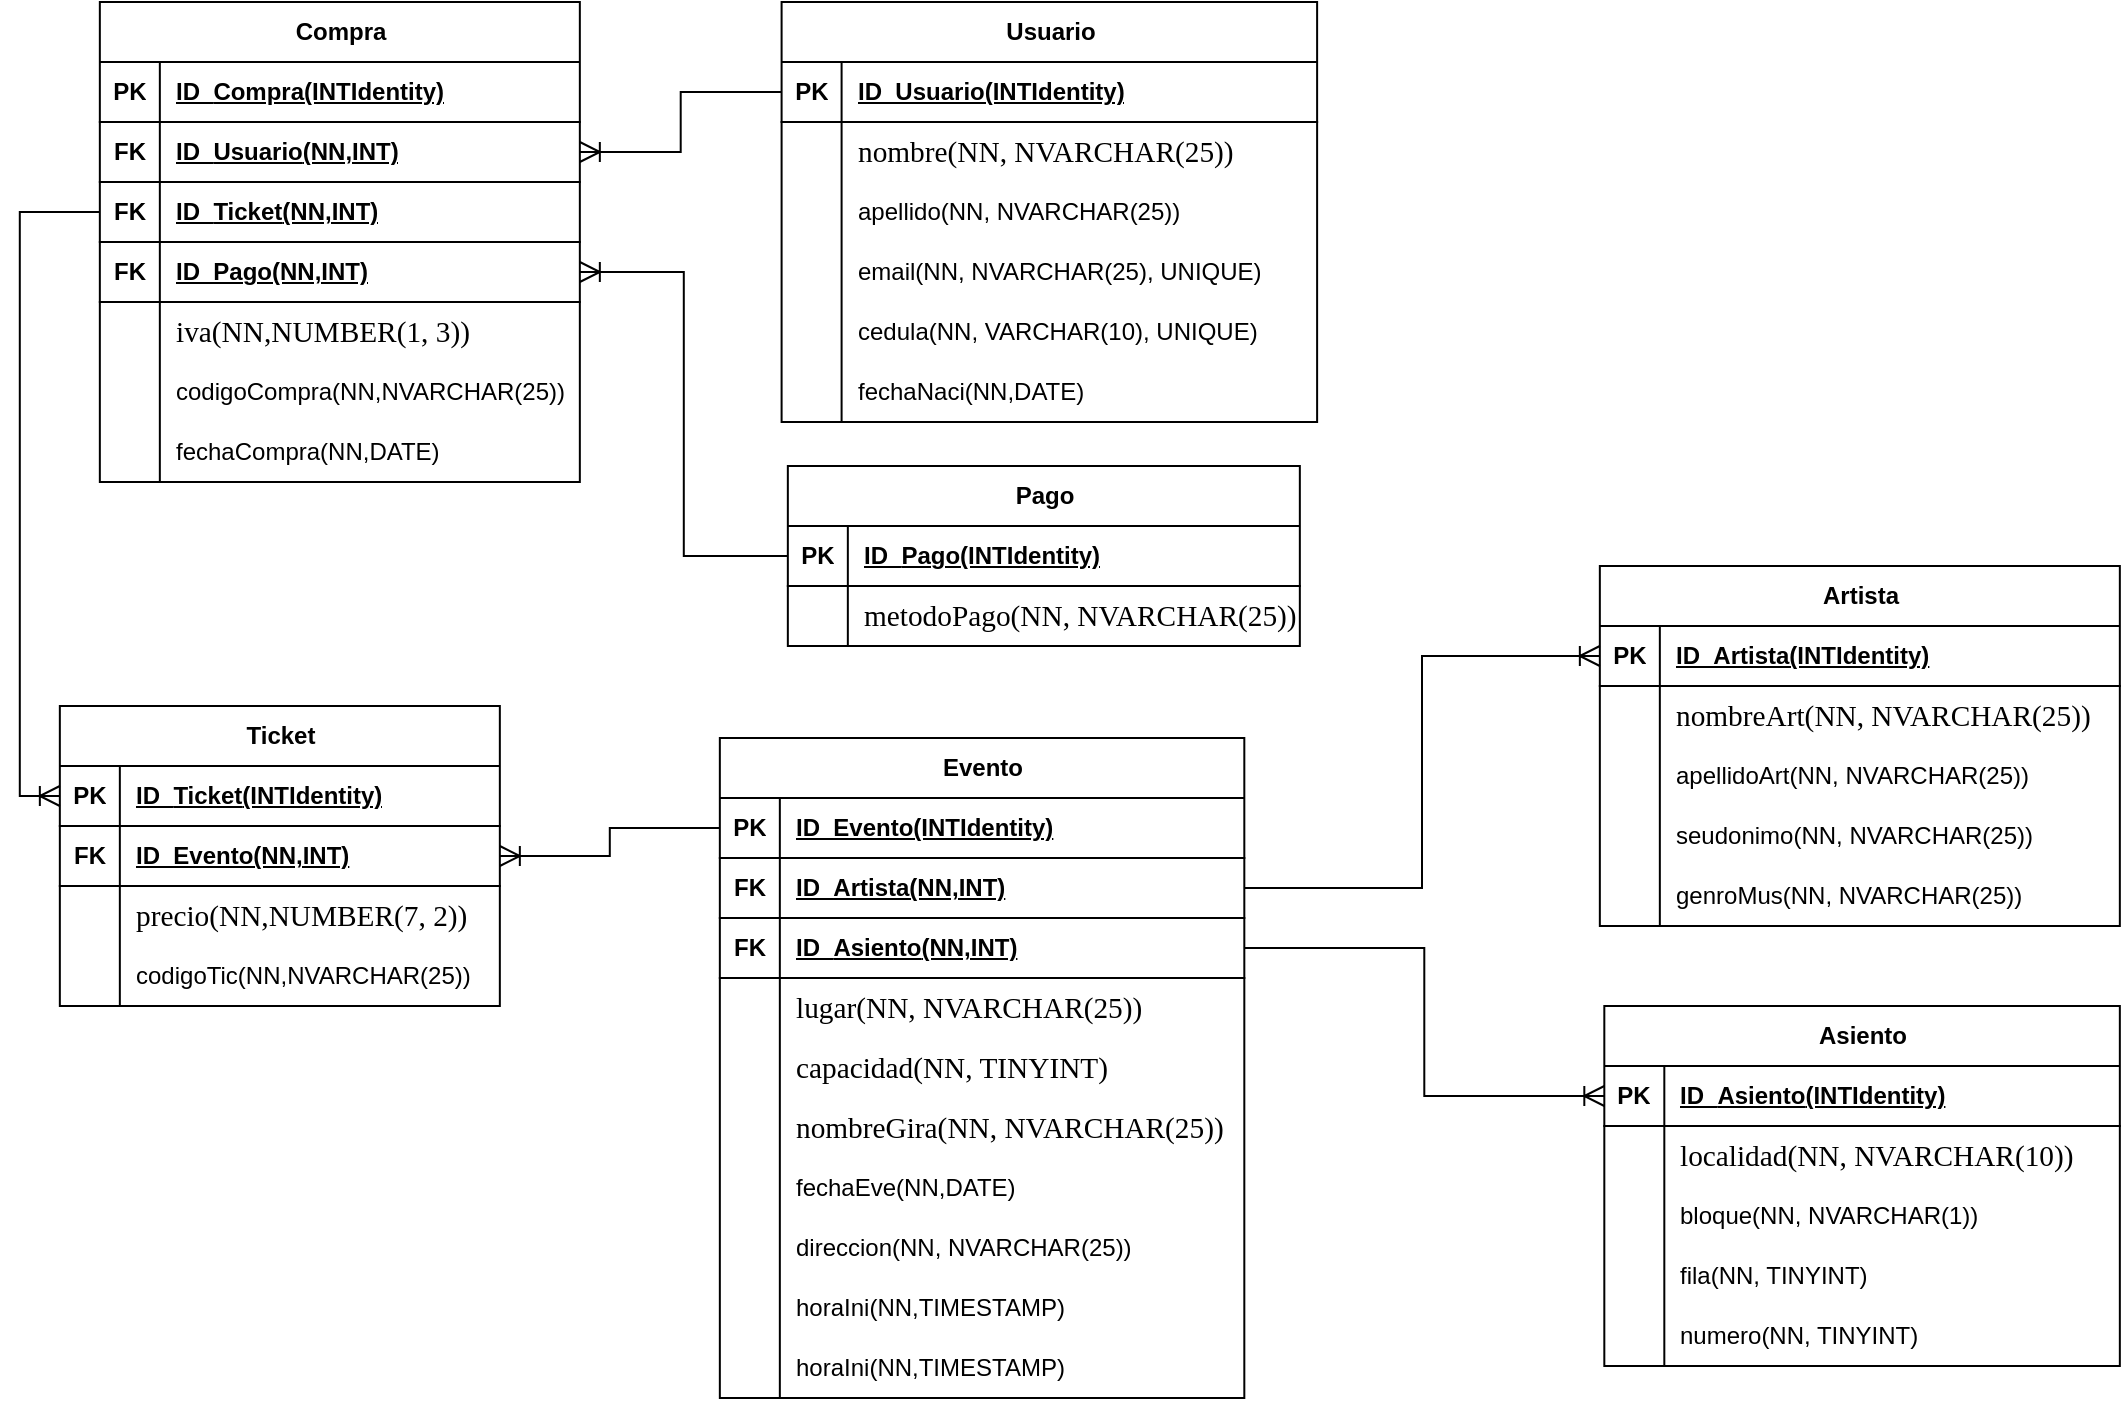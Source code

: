 <mxfile version="24.5.2" type="device">
  <diagram name="Page-1" id="-UskjO6ZrwKaNbNPAjtR">
    <mxGraphModel dx="3685" dy="-1397" grid="1" gridSize="10" guides="1" tooltips="1" connect="1" arrows="1" fold="1" page="1" pageScale="1" pageWidth="850" pageHeight="1100" math="0" shadow="0">
      <root>
        <mxCell id="0" />
        <mxCell id="1" parent="0" />
        <mxCell id="BuUG9W41u-PBjwoir0zU-2" value="Usuario" style="shape=table;startSize=30;container=1;collapsible=1;childLayout=tableLayout;fixedRows=1;rowLines=0;fontStyle=1;align=center;resizeLast=1;html=1;" vertex="1" parent="1">
          <mxGeometry x="-1299.2" y="2240" width="267.76" height="210" as="geometry" />
        </mxCell>
        <mxCell id="BuUG9W41u-PBjwoir0zU-3" value="" style="shape=tableRow;horizontal=0;startSize=0;swimlaneHead=0;swimlaneBody=0;fillColor=none;collapsible=0;dropTarget=0;points=[[0,0.5],[1,0.5]];portConstraint=eastwest;top=0;left=0;right=0;bottom=1;" vertex="1" parent="BuUG9W41u-PBjwoir0zU-2">
          <mxGeometry y="30" width="267.76" height="30" as="geometry" />
        </mxCell>
        <mxCell id="BuUG9W41u-PBjwoir0zU-4" value="PK" style="shape=partialRectangle;connectable=0;fillColor=none;top=0;left=0;bottom=0;right=0;fontStyle=1;overflow=hidden;whiteSpace=wrap;html=1;" vertex="1" parent="BuUG9W41u-PBjwoir0zU-3">
          <mxGeometry width="30" height="30" as="geometry">
            <mxRectangle width="30" height="30" as="alternateBounds" />
          </mxGeometry>
        </mxCell>
        <mxCell id="BuUG9W41u-PBjwoir0zU-5" value="ID_Usuario(INTIdentity)" style="shape=partialRectangle;connectable=0;fillColor=none;top=0;left=0;bottom=0;right=0;align=left;spacingLeft=6;fontStyle=5;overflow=hidden;whiteSpace=wrap;html=1;" vertex="1" parent="BuUG9W41u-PBjwoir0zU-3">
          <mxGeometry x="30" width="237.76" height="30" as="geometry">
            <mxRectangle width="237.76" height="30" as="alternateBounds" />
          </mxGeometry>
        </mxCell>
        <mxCell id="BuUG9W41u-PBjwoir0zU-6" value="" style="shape=tableRow;horizontal=0;startSize=0;swimlaneHead=0;swimlaneBody=0;fillColor=none;collapsible=0;dropTarget=0;points=[[0,0.5],[1,0.5]];portConstraint=eastwest;top=0;left=0;right=0;bottom=0;" vertex="1" parent="BuUG9W41u-PBjwoir0zU-2">
          <mxGeometry y="60" width="267.76" height="30" as="geometry" />
        </mxCell>
        <mxCell id="BuUG9W41u-PBjwoir0zU-7" value="" style="shape=partialRectangle;connectable=0;fillColor=none;top=0;left=0;bottom=0;right=0;editable=1;overflow=hidden;whiteSpace=wrap;html=1;" vertex="1" parent="BuUG9W41u-PBjwoir0zU-6">
          <mxGeometry width="30" height="30" as="geometry">
            <mxRectangle width="30" height="30" as="alternateBounds" />
          </mxGeometry>
        </mxCell>
        <mxCell id="BuUG9W41u-PBjwoir0zU-8" value="&lt;span style=&quot;font-size:11.0pt;line-height:&lt;br/&gt;115%;font-family:&amp;quot;Cambria&amp;quot;,serif;mso-ascii-theme-font:minor-latin;mso-fareast-font-family:&lt;br/&gt;&amp;quot;MS Mincho&amp;quot;;mso-fareast-theme-font:minor-fareast;mso-hansi-theme-font:minor-latin;&lt;br/&gt;mso-bidi-font-family:&amp;quot;Times New Roman&amp;quot;;mso-bidi-theme-font:minor-bidi;&lt;br/&gt;mso-ansi-language:EN-US;mso-fareast-language:EN-US;mso-bidi-language:AR-SA&quot; lang=&quot;EN-US&quot;&gt;nombre(NN, NVARCHAR(25))&lt;/span&gt;" style="shape=partialRectangle;connectable=0;fillColor=none;top=0;left=0;bottom=0;right=0;align=left;spacingLeft=6;overflow=hidden;whiteSpace=wrap;html=1;" vertex="1" parent="BuUG9W41u-PBjwoir0zU-6">
          <mxGeometry x="30" width="237.76" height="30" as="geometry">
            <mxRectangle width="237.76" height="30" as="alternateBounds" />
          </mxGeometry>
        </mxCell>
        <mxCell id="BuUG9W41u-PBjwoir0zU-9" value="" style="shape=tableRow;horizontal=0;startSize=0;swimlaneHead=0;swimlaneBody=0;fillColor=none;collapsible=0;dropTarget=0;points=[[0,0.5],[1,0.5]];portConstraint=eastwest;top=0;left=0;right=0;bottom=0;" vertex="1" parent="BuUG9W41u-PBjwoir0zU-2">
          <mxGeometry y="90" width="267.76" height="30" as="geometry" />
        </mxCell>
        <mxCell id="BuUG9W41u-PBjwoir0zU-10" value="" style="shape=partialRectangle;connectable=0;fillColor=none;top=0;left=0;bottom=0;right=0;editable=1;overflow=hidden;whiteSpace=wrap;html=1;" vertex="1" parent="BuUG9W41u-PBjwoir0zU-9">
          <mxGeometry width="30" height="30" as="geometry">
            <mxRectangle width="30" height="30" as="alternateBounds" />
          </mxGeometry>
        </mxCell>
        <mxCell id="BuUG9W41u-PBjwoir0zU-11" value="apellido(NN, NVARCHAR(25))" style="shape=partialRectangle;connectable=0;fillColor=none;top=0;left=0;bottom=0;right=0;align=left;spacingLeft=6;overflow=hidden;whiteSpace=wrap;html=1;" vertex="1" parent="BuUG9W41u-PBjwoir0zU-9">
          <mxGeometry x="30" width="237.76" height="30" as="geometry">
            <mxRectangle width="237.76" height="30" as="alternateBounds" />
          </mxGeometry>
        </mxCell>
        <mxCell id="BuUG9W41u-PBjwoir0zU-12" value="" style="shape=tableRow;horizontal=0;startSize=0;swimlaneHead=0;swimlaneBody=0;fillColor=none;collapsible=0;dropTarget=0;points=[[0,0.5],[1,0.5]];portConstraint=eastwest;top=0;left=0;right=0;bottom=0;" vertex="1" parent="BuUG9W41u-PBjwoir0zU-2">
          <mxGeometry y="120" width="267.76" height="30" as="geometry" />
        </mxCell>
        <mxCell id="BuUG9W41u-PBjwoir0zU-13" value="" style="shape=partialRectangle;connectable=0;fillColor=none;top=0;left=0;bottom=0;right=0;editable=1;overflow=hidden;whiteSpace=wrap;html=1;" vertex="1" parent="BuUG9W41u-PBjwoir0zU-12">
          <mxGeometry width="30" height="30" as="geometry">
            <mxRectangle width="30" height="30" as="alternateBounds" />
          </mxGeometry>
        </mxCell>
        <mxCell id="BuUG9W41u-PBjwoir0zU-14" value="email(NN, NVARCHAR(25), UNIQUE)" style="shape=partialRectangle;connectable=0;fillColor=none;top=0;left=0;bottom=0;right=0;align=left;spacingLeft=6;overflow=hidden;whiteSpace=wrap;html=1;" vertex="1" parent="BuUG9W41u-PBjwoir0zU-12">
          <mxGeometry x="30" width="237.76" height="30" as="geometry">
            <mxRectangle width="237.76" height="30" as="alternateBounds" />
          </mxGeometry>
        </mxCell>
        <mxCell id="BuUG9W41u-PBjwoir0zU-15" value="" style="shape=tableRow;horizontal=0;startSize=0;swimlaneHead=0;swimlaneBody=0;fillColor=none;collapsible=0;dropTarget=0;points=[[0,0.5],[1,0.5]];portConstraint=eastwest;top=0;left=0;right=0;bottom=0;" vertex="1" parent="BuUG9W41u-PBjwoir0zU-2">
          <mxGeometry y="150" width="267.76" height="30" as="geometry" />
        </mxCell>
        <mxCell id="BuUG9W41u-PBjwoir0zU-16" value="" style="shape=partialRectangle;connectable=0;fillColor=none;top=0;left=0;bottom=0;right=0;editable=1;overflow=hidden;whiteSpace=wrap;html=1;" vertex="1" parent="BuUG9W41u-PBjwoir0zU-15">
          <mxGeometry width="30" height="30" as="geometry">
            <mxRectangle width="30" height="30" as="alternateBounds" />
          </mxGeometry>
        </mxCell>
        <mxCell id="BuUG9W41u-PBjwoir0zU-17" value="cedula(NN, VARCHAR(10), UNIQUE)" style="shape=partialRectangle;connectable=0;fillColor=none;top=0;left=0;bottom=0;right=0;align=left;spacingLeft=6;overflow=hidden;whiteSpace=wrap;html=1;" vertex="1" parent="BuUG9W41u-PBjwoir0zU-15">
          <mxGeometry x="30" width="237.76" height="30" as="geometry">
            <mxRectangle width="237.76" height="30" as="alternateBounds" />
          </mxGeometry>
        </mxCell>
        <mxCell id="BuUG9W41u-PBjwoir0zU-18" value="" style="shape=tableRow;horizontal=0;startSize=0;swimlaneHead=0;swimlaneBody=0;fillColor=none;collapsible=0;dropTarget=0;points=[[0,0.5],[1,0.5]];portConstraint=eastwest;top=0;left=0;right=0;bottom=0;" vertex="1" parent="BuUG9W41u-PBjwoir0zU-2">
          <mxGeometry y="180" width="267.76" height="30" as="geometry" />
        </mxCell>
        <mxCell id="BuUG9W41u-PBjwoir0zU-19" value="" style="shape=partialRectangle;connectable=0;fillColor=none;top=0;left=0;bottom=0;right=0;editable=1;overflow=hidden;whiteSpace=wrap;html=1;" vertex="1" parent="BuUG9W41u-PBjwoir0zU-18">
          <mxGeometry width="30" height="30" as="geometry">
            <mxRectangle width="30" height="30" as="alternateBounds" />
          </mxGeometry>
        </mxCell>
        <mxCell id="BuUG9W41u-PBjwoir0zU-20" value="fechaNaci(NN,DATE)" style="shape=partialRectangle;connectable=0;fillColor=none;top=0;left=0;bottom=0;right=0;align=left;spacingLeft=6;overflow=hidden;whiteSpace=wrap;html=1;" vertex="1" parent="BuUG9W41u-PBjwoir0zU-18">
          <mxGeometry x="30" width="237.76" height="30" as="geometry">
            <mxRectangle width="237.76" height="30" as="alternateBounds" />
          </mxGeometry>
        </mxCell>
        <mxCell id="BuUG9W41u-PBjwoir0zU-21" value="Evento" style="shape=table;startSize=30;container=1;collapsible=1;childLayout=tableLayout;fixedRows=1;rowLines=0;fontStyle=1;align=center;resizeLast=1;html=1;" vertex="1" parent="1">
          <mxGeometry x="-1330.08" y="2608" width="262.24" height="330" as="geometry" />
        </mxCell>
        <mxCell id="BuUG9W41u-PBjwoir0zU-22" value="" style="shape=tableRow;horizontal=0;startSize=0;swimlaneHead=0;swimlaneBody=0;fillColor=none;collapsible=0;dropTarget=0;points=[[0,0.5],[1,0.5]];portConstraint=eastwest;top=0;left=0;right=0;bottom=1;" vertex="1" parent="BuUG9W41u-PBjwoir0zU-21">
          <mxGeometry y="30" width="262.24" height="30" as="geometry" />
        </mxCell>
        <mxCell id="BuUG9W41u-PBjwoir0zU-23" value="PK" style="shape=partialRectangle;connectable=0;fillColor=none;top=0;left=0;bottom=0;right=0;fontStyle=1;overflow=hidden;whiteSpace=wrap;html=1;" vertex="1" parent="BuUG9W41u-PBjwoir0zU-22">
          <mxGeometry width="30" height="30" as="geometry">
            <mxRectangle width="30" height="30" as="alternateBounds" />
          </mxGeometry>
        </mxCell>
        <mxCell id="BuUG9W41u-PBjwoir0zU-24" value="ID_Evento(INTIdentity)" style="shape=partialRectangle;connectable=0;fillColor=none;top=0;left=0;bottom=0;right=0;align=left;spacingLeft=6;fontStyle=5;overflow=hidden;whiteSpace=wrap;html=1;" vertex="1" parent="BuUG9W41u-PBjwoir0zU-22">
          <mxGeometry x="30" width="232.24" height="30" as="geometry">
            <mxRectangle width="232.24" height="30" as="alternateBounds" />
          </mxGeometry>
        </mxCell>
        <mxCell id="BuUG9W41u-PBjwoir0zU-25" value="" style="shape=tableRow;horizontal=0;startSize=0;swimlaneHead=0;swimlaneBody=0;fillColor=none;collapsible=0;dropTarget=0;points=[[0,0.5],[1,0.5]];portConstraint=eastwest;top=0;left=0;right=0;bottom=1;" vertex="1" parent="BuUG9W41u-PBjwoir0zU-21">
          <mxGeometry y="60" width="262.24" height="30" as="geometry" />
        </mxCell>
        <mxCell id="BuUG9W41u-PBjwoir0zU-26" value="FK" style="shape=partialRectangle;connectable=0;fillColor=none;top=0;left=0;bottom=0;right=0;fontStyle=1;overflow=hidden;whiteSpace=wrap;html=1;" vertex="1" parent="BuUG9W41u-PBjwoir0zU-25">
          <mxGeometry width="30" height="30" as="geometry">
            <mxRectangle width="30" height="30" as="alternateBounds" />
          </mxGeometry>
        </mxCell>
        <mxCell id="BuUG9W41u-PBjwoir0zU-27" value="ID_Artista(NN,INT)" style="shape=partialRectangle;connectable=0;fillColor=none;top=0;left=0;bottom=0;right=0;align=left;spacingLeft=6;fontStyle=5;overflow=hidden;whiteSpace=wrap;html=1;" vertex="1" parent="BuUG9W41u-PBjwoir0zU-25">
          <mxGeometry x="30" width="232.24" height="30" as="geometry">
            <mxRectangle width="232.24" height="30" as="alternateBounds" />
          </mxGeometry>
        </mxCell>
        <mxCell id="BuUG9W41u-PBjwoir0zU-28" value="" style="shape=tableRow;horizontal=0;startSize=0;swimlaneHead=0;swimlaneBody=0;fillColor=none;collapsible=0;dropTarget=0;points=[[0,0.5],[1,0.5]];portConstraint=eastwest;top=0;left=0;right=0;bottom=1;" vertex="1" parent="BuUG9W41u-PBjwoir0zU-21">
          <mxGeometry y="90" width="262.24" height="30" as="geometry" />
        </mxCell>
        <mxCell id="BuUG9W41u-PBjwoir0zU-29" value="FK" style="shape=partialRectangle;connectable=0;fillColor=none;top=0;left=0;bottom=0;right=0;fontStyle=1;overflow=hidden;whiteSpace=wrap;html=1;" vertex="1" parent="BuUG9W41u-PBjwoir0zU-28">
          <mxGeometry width="30" height="30" as="geometry">
            <mxRectangle width="30" height="30" as="alternateBounds" />
          </mxGeometry>
        </mxCell>
        <mxCell id="BuUG9W41u-PBjwoir0zU-30" value="&lt;div style=&quot;text-align: center;&quot;&gt;&lt;span style=&quot;background-color: initial;&quot;&gt;ID_&lt;/span&gt;&lt;span style=&quot;background-color: initial; text-wrap: nowrap; text-align: center;&quot;&gt;Asiento&lt;/span&gt;&lt;span style=&quot;background-color: initial; text-wrap: nowrap;&quot;&gt;(NN,INT)&lt;/span&gt;&lt;/div&gt;" style="shape=partialRectangle;connectable=0;fillColor=none;top=0;left=0;bottom=0;right=0;align=left;spacingLeft=6;fontStyle=5;overflow=hidden;whiteSpace=wrap;html=1;" vertex="1" parent="BuUG9W41u-PBjwoir0zU-28">
          <mxGeometry x="30" width="232.24" height="30" as="geometry">
            <mxRectangle width="232.24" height="30" as="alternateBounds" />
          </mxGeometry>
        </mxCell>
        <mxCell id="BuUG9W41u-PBjwoir0zU-31" value="" style="shape=tableRow;horizontal=0;startSize=0;swimlaneHead=0;swimlaneBody=0;fillColor=none;collapsible=0;dropTarget=0;points=[[0,0.5],[1,0.5]];portConstraint=eastwest;top=0;left=0;right=0;bottom=0;" vertex="1" parent="BuUG9W41u-PBjwoir0zU-21">
          <mxGeometry y="120" width="262.24" height="30" as="geometry" />
        </mxCell>
        <mxCell id="BuUG9W41u-PBjwoir0zU-32" value="" style="shape=partialRectangle;connectable=0;fillColor=none;top=0;left=0;bottom=0;right=0;editable=1;overflow=hidden;whiteSpace=wrap;html=1;" vertex="1" parent="BuUG9W41u-PBjwoir0zU-31">
          <mxGeometry width="30" height="30" as="geometry">
            <mxRectangle width="30" height="30" as="alternateBounds" />
          </mxGeometry>
        </mxCell>
        <mxCell id="BuUG9W41u-PBjwoir0zU-33" value="&lt;font face=&quot;Cambria, serif&quot;&gt;&lt;span style=&quot;font-size: 14.667px;&quot;&gt;lugar(NN, NVARCHAR(25))&lt;/span&gt;&lt;/font&gt;" style="shape=partialRectangle;connectable=0;fillColor=none;top=0;left=0;bottom=0;right=0;align=left;spacingLeft=6;overflow=hidden;whiteSpace=wrap;html=1;" vertex="1" parent="BuUG9W41u-PBjwoir0zU-31">
          <mxGeometry x="30" width="232.24" height="30" as="geometry">
            <mxRectangle width="232.24" height="30" as="alternateBounds" />
          </mxGeometry>
        </mxCell>
        <mxCell id="BuUG9W41u-PBjwoir0zU-34" value="" style="shape=tableRow;horizontal=0;startSize=0;swimlaneHead=0;swimlaneBody=0;fillColor=none;collapsible=0;dropTarget=0;points=[[0,0.5],[1,0.5]];portConstraint=eastwest;top=0;left=0;right=0;bottom=0;" vertex="1" parent="BuUG9W41u-PBjwoir0zU-21">
          <mxGeometry y="150" width="262.24" height="30" as="geometry" />
        </mxCell>
        <mxCell id="BuUG9W41u-PBjwoir0zU-35" value="" style="shape=partialRectangle;connectable=0;fillColor=none;top=0;left=0;bottom=0;right=0;editable=1;overflow=hidden;whiteSpace=wrap;html=1;" vertex="1" parent="BuUG9W41u-PBjwoir0zU-34">
          <mxGeometry width="30" height="30" as="geometry">
            <mxRectangle width="30" height="30" as="alternateBounds" />
          </mxGeometry>
        </mxCell>
        <mxCell id="BuUG9W41u-PBjwoir0zU-36" value="&lt;font face=&quot;Cambria, serif&quot;&gt;&lt;span style=&quot;font-size: 14.667px;&quot;&gt;capacidad(NN, TINYINT)&lt;/span&gt;&lt;/font&gt;" style="shape=partialRectangle;connectable=0;fillColor=none;top=0;left=0;bottom=0;right=0;align=left;spacingLeft=6;overflow=hidden;whiteSpace=wrap;html=1;" vertex="1" parent="BuUG9W41u-PBjwoir0zU-34">
          <mxGeometry x="30" width="232.24" height="30" as="geometry">
            <mxRectangle width="232.24" height="30" as="alternateBounds" />
          </mxGeometry>
        </mxCell>
        <mxCell id="BuUG9W41u-PBjwoir0zU-37" value="" style="shape=tableRow;horizontal=0;startSize=0;swimlaneHead=0;swimlaneBody=0;fillColor=none;collapsible=0;dropTarget=0;points=[[0,0.5],[1,0.5]];portConstraint=eastwest;top=0;left=0;right=0;bottom=0;" vertex="1" parent="BuUG9W41u-PBjwoir0zU-21">
          <mxGeometry y="180" width="262.24" height="30" as="geometry" />
        </mxCell>
        <mxCell id="BuUG9W41u-PBjwoir0zU-38" value="" style="shape=partialRectangle;connectable=0;fillColor=none;top=0;left=0;bottom=0;right=0;editable=1;overflow=hidden;whiteSpace=wrap;html=1;" vertex="1" parent="BuUG9W41u-PBjwoir0zU-37">
          <mxGeometry width="30" height="30" as="geometry">
            <mxRectangle width="30" height="30" as="alternateBounds" />
          </mxGeometry>
        </mxCell>
        <mxCell id="BuUG9W41u-PBjwoir0zU-39" value="&lt;font face=&quot;Cambria, serif&quot;&gt;&lt;span style=&quot;font-size: 14.667px;&quot;&gt;nombreGira(NN, NVARCHAR(25))&lt;/span&gt;&lt;/font&gt;" style="shape=partialRectangle;connectable=0;fillColor=none;top=0;left=0;bottom=0;right=0;align=left;spacingLeft=6;overflow=hidden;whiteSpace=wrap;html=1;" vertex="1" parent="BuUG9W41u-PBjwoir0zU-37">
          <mxGeometry x="30" width="232.24" height="30" as="geometry">
            <mxRectangle width="232.24" height="30" as="alternateBounds" />
          </mxGeometry>
        </mxCell>
        <mxCell id="BuUG9W41u-PBjwoir0zU-40" value="" style="shape=tableRow;horizontal=0;startSize=0;swimlaneHead=0;swimlaneBody=0;fillColor=none;collapsible=0;dropTarget=0;points=[[0,0.5],[1,0.5]];portConstraint=eastwest;top=0;left=0;right=0;bottom=0;" vertex="1" parent="BuUG9W41u-PBjwoir0zU-21">
          <mxGeometry y="210" width="262.24" height="30" as="geometry" />
        </mxCell>
        <mxCell id="BuUG9W41u-PBjwoir0zU-41" value="" style="shape=partialRectangle;connectable=0;fillColor=none;top=0;left=0;bottom=0;right=0;editable=1;overflow=hidden;whiteSpace=wrap;html=1;" vertex="1" parent="BuUG9W41u-PBjwoir0zU-40">
          <mxGeometry width="30" height="30" as="geometry">
            <mxRectangle width="30" height="30" as="alternateBounds" />
          </mxGeometry>
        </mxCell>
        <mxCell id="BuUG9W41u-PBjwoir0zU-42" value="fechaEve(NN,DATE)" style="shape=partialRectangle;connectable=0;fillColor=none;top=0;left=0;bottom=0;right=0;align=left;spacingLeft=6;overflow=hidden;whiteSpace=wrap;html=1;" vertex="1" parent="BuUG9W41u-PBjwoir0zU-40">
          <mxGeometry x="30" width="232.24" height="30" as="geometry">
            <mxRectangle width="232.24" height="30" as="alternateBounds" />
          </mxGeometry>
        </mxCell>
        <mxCell id="BuUG9W41u-PBjwoir0zU-43" value="" style="shape=tableRow;horizontal=0;startSize=0;swimlaneHead=0;swimlaneBody=0;fillColor=none;collapsible=0;dropTarget=0;points=[[0,0.5],[1,0.5]];portConstraint=eastwest;top=0;left=0;right=0;bottom=0;" vertex="1" parent="BuUG9W41u-PBjwoir0zU-21">
          <mxGeometry y="240" width="262.24" height="30" as="geometry" />
        </mxCell>
        <mxCell id="BuUG9W41u-PBjwoir0zU-44" value="" style="shape=partialRectangle;connectable=0;fillColor=none;top=0;left=0;bottom=0;right=0;editable=1;overflow=hidden;whiteSpace=wrap;html=1;" vertex="1" parent="BuUG9W41u-PBjwoir0zU-43">
          <mxGeometry width="30" height="30" as="geometry">
            <mxRectangle width="30" height="30" as="alternateBounds" />
          </mxGeometry>
        </mxCell>
        <mxCell id="BuUG9W41u-PBjwoir0zU-45" value="direccion(NN, NVARCHAR(25))" style="shape=partialRectangle;connectable=0;fillColor=none;top=0;left=0;bottom=0;right=0;align=left;spacingLeft=6;overflow=hidden;whiteSpace=wrap;html=1;" vertex="1" parent="BuUG9W41u-PBjwoir0zU-43">
          <mxGeometry x="30" width="232.24" height="30" as="geometry">
            <mxRectangle width="232.24" height="30" as="alternateBounds" />
          </mxGeometry>
        </mxCell>
        <mxCell id="BuUG9W41u-PBjwoir0zU-46" value="" style="shape=tableRow;horizontal=0;startSize=0;swimlaneHead=0;swimlaneBody=0;fillColor=none;collapsible=0;dropTarget=0;points=[[0,0.5],[1,0.5]];portConstraint=eastwest;top=0;left=0;right=0;bottom=0;" vertex="1" parent="BuUG9W41u-PBjwoir0zU-21">
          <mxGeometry y="270" width="262.24" height="30" as="geometry" />
        </mxCell>
        <mxCell id="BuUG9W41u-PBjwoir0zU-47" value="" style="shape=partialRectangle;connectable=0;fillColor=none;top=0;left=0;bottom=0;right=0;editable=1;overflow=hidden;whiteSpace=wrap;html=1;" vertex="1" parent="BuUG9W41u-PBjwoir0zU-46">
          <mxGeometry width="30" height="30" as="geometry">
            <mxRectangle width="30" height="30" as="alternateBounds" />
          </mxGeometry>
        </mxCell>
        <mxCell id="BuUG9W41u-PBjwoir0zU-48" value="horaIni(NN,TIMESTAMP)" style="shape=partialRectangle;connectable=0;fillColor=none;top=0;left=0;bottom=0;right=0;align=left;spacingLeft=6;overflow=hidden;whiteSpace=wrap;html=1;" vertex="1" parent="BuUG9W41u-PBjwoir0zU-46">
          <mxGeometry x="30" width="232.24" height="30" as="geometry">
            <mxRectangle width="232.24" height="30" as="alternateBounds" />
          </mxGeometry>
        </mxCell>
        <mxCell id="BuUG9W41u-PBjwoir0zU-49" value="" style="shape=tableRow;horizontal=0;startSize=0;swimlaneHead=0;swimlaneBody=0;fillColor=none;collapsible=0;dropTarget=0;points=[[0,0.5],[1,0.5]];portConstraint=eastwest;top=0;left=0;right=0;bottom=0;" vertex="1" parent="BuUG9W41u-PBjwoir0zU-21">
          <mxGeometry y="300" width="262.24" height="30" as="geometry" />
        </mxCell>
        <mxCell id="BuUG9W41u-PBjwoir0zU-50" value="" style="shape=partialRectangle;connectable=0;fillColor=none;top=0;left=0;bottom=0;right=0;editable=1;overflow=hidden;whiteSpace=wrap;html=1;" vertex="1" parent="BuUG9W41u-PBjwoir0zU-49">
          <mxGeometry width="30" height="30" as="geometry">
            <mxRectangle width="30" height="30" as="alternateBounds" />
          </mxGeometry>
        </mxCell>
        <mxCell id="BuUG9W41u-PBjwoir0zU-51" value="horaIni(NN,TIMESTAMP)" style="shape=partialRectangle;connectable=0;fillColor=none;top=0;left=0;bottom=0;right=0;align=left;spacingLeft=6;overflow=hidden;whiteSpace=wrap;html=1;" vertex="1" parent="BuUG9W41u-PBjwoir0zU-49">
          <mxGeometry x="30" width="232.24" height="30" as="geometry">
            <mxRectangle width="232.24" height="30" as="alternateBounds" />
          </mxGeometry>
        </mxCell>
        <mxCell id="BuUG9W41u-PBjwoir0zU-52" value="Artista" style="shape=table;startSize=30;container=1;collapsible=1;childLayout=tableLayout;fixedRows=1;rowLines=0;fontStyle=1;align=center;resizeLast=1;html=1;" vertex="1" parent="1">
          <mxGeometry x="-890.08" y="2522" width="260" height="180" as="geometry" />
        </mxCell>
        <mxCell id="BuUG9W41u-PBjwoir0zU-53" value="" style="shape=tableRow;horizontal=0;startSize=0;swimlaneHead=0;swimlaneBody=0;fillColor=none;collapsible=0;dropTarget=0;points=[[0,0.5],[1,0.5]];portConstraint=eastwest;top=0;left=0;right=0;bottom=1;" vertex="1" parent="BuUG9W41u-PBjwoir0zU-52">
          <mxGeometry y="30" width="260" height="30" as="geometry" />
        </mxCell>
        <mxCell id="BuUG9W41u-PBjwoir0zU-54" value="PK" style="shape=partialRectangle;connectable=0;fillColor=none;top=0;left=0;bottom=0;right=0;fontStyle=1;overflow=hidden;whiteSpace=wrap;html=1;" vertex="1" parent="BuUG9W41u-PBjwoir0zU-53">
          <mxGeometry width="30" height="30" as="geometry">
            <mxRectangle width="30" height="30" as="alternateBounds" />
          </mxGeometry>
        </mxCell>
        <mxCell id="BuUG9W41u-PBjwoir0zU-55" value="ID_Artista(INTIdentity)" style="shape=partialRectangle;connectable=0;fillColor=none;top=0;left=0;bottom=0;right=0;align=left;spacingLeft=6;fontStyle=5;overflow=hidden;whiteSpace=wrap;html=1;" vertex="1" parent="BuUG9W41u-PBjwoir0zU-53">
          <mxGeometry x="30" width="230" height="30" as="geometry">
            <mxRectangle width="230" height="30" as="alternateBounds" />
          </mxGeometry>
        </mxCell>
        <mxCell id="BuUG9W41u-PBjwoir0zU-56" value="" style="shape=tableRow;horizontal=0;startSize=0;swimlaneHead=0;swimlaneBody=0;fillColor=none;collapsible=0;dropTarget=0;points=[[0,0.5],[1,0.5]];portConstraint=eastwest;top=0;left=0;right=0;bottom=0;" vertex="1" parent="BuUG9W41u-PBjwoir0zU-52">
          <mxGeometry y="60" width="260" height="30" as="geometry" />
        </mxCell>
        <mxCell id="BuUG9W41u-PBjwoir0zU-57" value="" style="shape=partialRectangle;connectable=0;fillColor=none;top=0;left=0;bottom=0;right=0;editable=1;overflow=hidden;whiteSpace=wrap;html=1;" vertex="1" parent="BuUG9W41u-PBjwoir0zU-56">
          <mxGeometry width="30" height="30" as="geometry">
            <mxRectangle width="30" height="30" as="alternateBounds" />
          </mxGeometry>
        </mxCell>
        <mxCell id="BuUG9W41u-PBjwoir0zU-58" value="&lt;font face=&quot;Cambria, serif&quot;&gt;&lt;span style=&quot;font-size: 14.667px;&quot;&gt;nombreArt(NN, NVARCHAR(25))&lt;/span&gt;&lt;/font&gt;" style="shape=partialRectangle;connectable=0;fillColor=none;top=0;left=0;bottom=0;right=0;align=left;spacingLeft=6;overflow=hidden;whiteSpace=wrap;html=1;" vertex="1" parent="BuUG9W41u-PBjwoir0zU-56">
          <mxGeometry x="30" width="230" height="30" as="geometry">
            <mxRectangle width="230" height="30" as="alternateBounds" />
          </mxGeometry>
        </mxCell>
        <mxCell id="BuUG9W41u-PBjwoir0zU-59" value="" style="shape=tableRow;horizontal=0;startSize=0;swimlaneHead=0;swimlaneBody=0;fillColor=none;collapsible=0;dropTarget=0;points=[[0,0.5],[1,0.5]];portConstraint=eastwest;top=0;left=0;right=0;bottom=0;" vertex="1" parent="BuUG9W41u-PBjwoir0zU-52">
          <mxGeometry y="90" width="260" height="30" as="geometry" />
        </mxCell>
        <mxCell id="BuUG9W41u-PBjwoir0zU-60" value="" style="shape=partialRectangle;connectable=0;fillColor=none;top=0;left=0;bottom=0;right=0;editable=1;overflow=hidden;whiteSpace=wrap;html=1;" vertex="1" parent="BuUG9W41u-PBjwoir0zU-59">
          <mxGeometry width="30" height="30" as="geometry">
            <mxRectangle width="30" height="30" as="alternateBounds" />
          </mxGeometry>
        </mxCell>
        <mxCell id="BuUG9W41u-PBjwoir0zU-61" value="apellidoArt(NN, NVARCHAR(25))" style="shape=partialRectangle;connectable=0;fillColor=none;top=0;left=0;bottom=0;right=0;align=left;spacingLeft=6;overflow=hidden;whiteSpace=wrap;html=1;" vertex="1" parent="BuUG9W41u-PBjwoir0zU-59">
          <mxGeometry x="30" width="230" height="30" as="geometry">
            <mxRectangle width="230" height="30" as="alternateBounds" />
          </mxGeometry>
        </mxCell>
        <mxCell id="BuUG9W41u-PBjwoir0zU-62" value="" style="shape=tableRow;horizontal=0;startSize=0;swimlaneHead=0;swimlaneBody=0;fillColor=none;collapsible=0;dropTarget=0;points=[[0,0.5],[1,0.5]];portConstraint=eastwest;top=0;left=0;right=0;bottom=0;" vertex="1" parent="BuUG9W41u-PBjwoir0zU-52">
          <mxGeometry y="120" width="260" height="30" as="geometry" />
        </mxCell>
        <mxCell id="BuUG9W41u-PBjwoir0zU-63" value="" style="shape=partialRectangle;connectable=0;fillColor=none;top=0;left=0;bottom=0;right=0;editable=1;overflow=hidden;whiteSpace=wrap;html=1;" vertex="1" parent="BuUG9W41u-PBjwoir0zU-62">
          <mxGeometry width="30" height="30" as="geometry">
            <mxRectangle width="30" height="30" as="alternateBounds" />
          </mxGeometry>
        </mxCell>
        <mxCell id="BuUG9W41u-PBjwoir0zU-64" value="seudonimo(NN, NVARCHAR(25))" style="shape=partialRectangle;connectable=0;fillColor=none;top=0;left=0;bottom=0;right=0;align=left;spacingLeft=6;overflow=hidden;whiteSpace=wrap;html=1;" vertex="1" parent="BuUG9W41u-PBjwoir0zU-62">
          <mxGeometry x="30" width="230" height="30" as="geometry">
            <mxRectangle width="230" height="30" as="alternateBounds" />
          </mxGeometry>
        </mxCell>
        <mxCell id="BuUG9W41u-PBjwoir0zU-65" value="" style="shape=tableRow;horizontal=0;startSize=0;swimlaneHead=0;swimlaneBody=0;fillColor=none;collapsible=0;dropTarget=0;points=[[0,0.5],[1,0.5]];portConstraint=eastwest;top=0;left=0;right=0;bottom=0;" vertex="1" parent="BuUG9W41u-PBjwoir0zU-52">
          <mxGeometry y="150" width="260" height="30" as="geometry" />
        </mxCell>
        <mxCell id="BuUG9W41u-PBjwoir0zU-66" value="" style="shape=partialRectangle;connectable=0;fillColor=none;top=0;left=0;bottom=0;right=0;editable=1;overflow=hidden;whiteSpace=wrap;html=1;" vertex="1" parent="BuUG9W41u-PBjwoir0zU-65">
          <mxGeometry width="30" height="30" as="geometry">
            <mxRectangle width="30" height="30" as="alternateBounds" />
          </mxGeometry>
        </mxCell>
        <mxCell id="BuUG9W41u-PBjwoir0zU-67" value="genroMus(NN, NVARCHAR(25))" style="shape=partialRectangle;connectable=0;fillColor=none;top=0;left=0;bottom=0;right=0;align=left;spacingLeft=6;overflow=hidden;whiteSpace=wrap;html=1;" vertex="1" parent="BuUG9W41u-PBjwoir0zU-65">
          <mxGeometry x="30" width="230" height="30" as="geometry">
            <mxRectangle width="230" height="30" as="alternateBounds" />
          </mxGeometry>
        </mxCell>
        <mxCell id="BuUG9W41u-PBjwoir0zU-68" value="" style="edgeStyle=orthogonalEdgeStyle;fontSize=12;html=1;endArrow=ERoneToMany;rounded=0;startSize=8;endSize=8;exitX=1;exitY=0.5;exitDx=0;exitDy=0;entryX=0;entryY=0.5;entryDx=0;entryDy=0;" edge="1" parent="1" source="BuUG9W41u-PBjwoir0zU-25" target="BuUG9W41u-PBjwoir0zU-53">
          <mxGeometry width="100" height="100" relative="1" as="geometry">
            <mxPoint x="-1030.08" y="2748" as="sourcePoint" />
            <mxPoint x="-930.08" y="2648" as="targetPoint" />
          </mxGeometry>
        </mxCell>
        <mxCell id="BuUG9W41u-PBjwoir0zU-69" value="Asiento" style="shape=table;startSize=30;container=1;collapsible=1;childLayout=tableLayout;fixedRows=1;rowLines=0;fontStyle=1;align=center;resizeLast=1;html=1;" vertex="1" parent="1">
          <mxGeometry x="-887.84" y="2742" width="257.76" height="180" as="geometry" />
        </mxCell>
        <mxCell id="BuUG9W41u-PBjwoir0zU-70" value="" style="shape=tableRow;horizontal=0;startSize=0;swimlaneHead=0;swimlaneBody=0;fillColor=none;collapsible=0;dropTarget=0;points=[[0,0.5],[1,0.5]];portConstraint=eastwest;top=0;left=0;right=0;bottom=1;" vertex="1" parent="BuUG9W41u-PBjwoir0zU-69">
          <mxGeometry y="30" width="257.76" height="30" as="geometry" />
        </mxCell>
        <mxCell id="BuUG9W41u-PBjwoir0zU-71" value="PK" style="shape=partialRectangle;connectable=0;fillColor=none;top=0;left=0;bottom=0;right=0;fontStyle=1;overflow=hidden;whiteSpace=wrap;html=1;" vertex="1" parent="BuUG9W41u-PBjwoir0zU-70">
          <mxGeometry width="30" height="30" as="geometry">
            <mxRectangle width="30" height="30" as="alternateBounds" />
          </mxGeometry>
        </mxCell>
        <mxCell id="BuUG9W41u-PBjwoir0zU-72" value="ID_&lt;span style=&quot;text-align: center; text-wrap: nowrap;&quot;&gt;Asiento&lt;/span&gt;(INTIdentity)" style="shape=partialRectangle;connectable=0;fillColor=none;top=0;left=0;bottom=0;right=0;align=left;spacingLeft=6;fontStyle=5;overflow=hidden;whiteSpace=wrap;html=1;" vertex="1" parent="BuUG9W41u-PBjwoir0zU-70">
          <mxGeometry x="30" width="227.76" height="30" as="geometry">
            <mxRectangle width="227.76" height="30" as="alternateBounds" />
          </mxGeometry>
        </mxCell>
        <mxCell id="BuUG9W41u-PBjwoir0zU-73" value="" style="shape=tableRow;horizontal=0;startSize=0;swimlaneHead=0;swimlaneBody=0;fillColor=none;collapsible=0;dropTarget=0;points=[[0,0.5],[1,0.5]];portConstraint=eastwest;top=0;left=0;right=0;bottom=0;" vertex="1" parent="BuUG9W41u-PBjwoir0zU-69">
          <mxGeometry y="60" width="257.76" height="30" as="geometry" />
        </mxCell>
        <mxCell id="BuUG9W41u-PBjwoir0zU-74" value="" style="shape=partialRectangle;connectable=0;fillColor=none;top=0;left=0;bottom=0;right=0;editable=1;overflow=hidden;whiteSpace=wrap;html=1;" vertex="1" parent="BuUG9W41u-PBjwoir0zU-73">
          <mxGeometry width="30" height="30" as="geometry">
            <mxRectangle width="30" height="30" as="alternateBounds" />
          </mxGeometry>
        </mxCell>
        <mxCell id="BuUG9W41u-PBjwoir0zU-75" value="&lt;font face=&quot;Cambria, serif&quot;&gt;&lt;span style=&quot;font-size: 14.667px;&quot;&gt;localidad(NN, NVARCHAR(10))&lt;/span&gt;&lt;/font&gt;" style="shape=partialRectangle;connectable=0;fillColor=none;top=0;left=0;bottom=0;right=0;align=left;spacingLeft=6;overflow=hidden;whiteSpace=wrap;html=1;" vertex="1" parent="BuUG9W41u-PBjwoir0zU-73">
          <mxGeometry x="30" width="227.76" height="30" as="geometry">
            <mxRectangle width="227.76" height="30" as="alternateBounds" />
          </mxGeometry>
        </mxCell>
        <mxCell id="BuUG9W41u-PBjwoir0zU-76" value="" style="shape=tableRow;horizontal=0;startSize=0;swimlaneHead=0;swimlaneBody=0;fillColor=none;collapsible=0;dropTarget=0;points=[[0,0.5],[1,0.5]];portConstraint=eastwest;top=0;left=0;right=0;bottom=0;" vertex="1" parent="BuUG9W41u-PBjwoir0zU-69">
          <mxGeometry y="90" width="257.76" height="30" as="geometry" />
        </mxCell>
        <mxCell id="BuUG9W41u-PBjwoir0zU-77" value="" style="shape=partialRectangle;connectable=0;fillColor=none;top=0;left=0;bottom=0;right=0;editable=1;overflow=hidden;whiteSpace=wrap;html=1;" vertex="1" parent="BuUG9W41u-PBjwoir0zU-76">
          <mxGeometry width="30" height="30" as="geometry">
            <mxRectangle width="30" height="30" as="alternateBounds" />
          </mxGeometry>
        </mxCell>
        <mxCell id="BuUG9W41u-PBjwoir0zU-78" value="bloque(NN, NVARCHAR(1))" style="shape=partialRectangle;connectable=0;fillColor=none;top=0;left=0;bottom=0;right=0;align=left;spacingLeft=6;overflow=hidden;whiteSpace=wrap;html=1;" vertex="1" parent="BuUG9W41u-PBjwoir0zU-76">
          <mxGeometry x="30" width="227.76" height="30" as="geometry">
            <mxRectangle width="227.76" height="30" as="alternateBounds" />
          </mxGeometry>
        </mxCell>
        <mxCell id="BuUG9W41u-PBjwoir0zU-79" value="" style="shape=tableRow;horizontal=0;startSize=0;swimlaneHead=0;swimlaneBody=0;fillColor=none;collapsible=0;dropTarget=0;points=[[0,0.5],[1,0.5]];portConstraint=eastwest;top=0;left=0;right=0;bottom=0;" vertex="1" parent="BuUG9W41u-PBjwoir0zU-69">
          <mxGeometry y="120" width="257.76" height="30" as="geometry" />
        </mxCell>
        <mxCell id="BuUG9W41u-PBjwoir0zU-80" value="" style="shape=partialRectangle;connectable=0;fillColor=none;top=0;left=0;bottom=0;right=0;editable=1;overflow=hidden;whiteSpace=wrap;html=1;" vertex="1" parent="BuUG9W41u-PBjwoir0zU-79">
          <mxGeometry width="30" height="30" as="geometry">
            <mxRectangle width="30" height="30" as="alternateBounds" />
          </mxGeometry>
        </mxCell>
        <mxCell id="BuUG9W41u-PBjwoir0zU-81" value="fila(NN, TINYINT)" style="shape=partialRectangle;connectable=0;fillColor=none;top=0;left=0;bottom=0;right=0;align=left;spacingLeft=6;overflow=hidden;whiteSpace=wrap;html=1;" vertex="1" parent="BuUG9W41u-PBjwoir0zU-79">
          <mxGeometry x="30" width="227.76" height="30" as="geometry">
            <mxRectangle width="227.76" height="30" as="alternateBounds" />
          </mxGeometry>
        </mxCell>
        <mxCell id="BuUG9W41u-PBjwoir0zU-82" value="" style="shape=tableRow;horizontal=0;startSize=0;swimlaneHead=0;swimlaneBody=0;fillColor=none;collapsible=0;dropTarget=0;points=[[0,0.5],[1,0.5]];portConstraint=eastwest;top=0;left=0;right=0;bottom=0;" vertex="1" parent="BuUG9W41u-PBjwoir0zU-69">
          <mxGeometry y="150" width="257.76" height="30" as="geometry" />
        </mxCell>
        <mxCell id="BuUG9W41u-PBjwoir0zU-83" value="" style="shape=partialRectangle;connectable=0;fillColor=none;top=0;left=0;bottom=0;right=0;editable=1;overflow=hidden;whiteSpace=wrap;html=1;" vertex="1" parent="BuUG9W41u-PBjwoir0zU-82">
          <mxGeometry width="30" height="30" as="geometry">
            <mxRectangle width="30" height="30" as="alternateBounds" />
          </mxGeometry>
        </mxCell>
        <mxCell id="BuUG9W41u-PBjwoir0zU-84" value="numero(NN, TINYINT)" style="shape=partialRectangle;connectable=0;fillColor=none;top=0;left=0;bottom=0;right=0;align=left;spacingLeft=6;overflow=hidden;whiteSpace=wrap;html=1;" vertex="1" parent="BuUG9W41u-PBjwoir0zU-82">
          <mxGeometry x="30" width="227.76" height="30" as="geometry">
            <mxRectangle width="227.76" height="30" as="alternateBounds" />
          </mxGeometry>
        </mxCell>
        <mxCell id="BuUG9W41u-PBjwoir0zU-85" value="" style="edgeStyle=orthogonalEdgeStyle;fontSize=12;html=1;endArrow=ERoneToMany;rounded=0;startSize=8;endSize=8;exitX=1;exitY=0.5;exitDx=0;exitDy=0;entryX=0;entryY=0.5;entryDx=0;entryDy=0;" edge="1" parent="1" source="BuUG9W41u-PBjwoir0zU-28" target="BuUG9W41u-PBjwoir0zU-70">
          <mxGeometry width="100" height="100" relative="1" as="geometry">
            <mxPoint x="-1058.08" y="2693" as="sourcePoint" />
            <mxPoint x="-880.08" y="2577" as="targetPoint" />
          </mxGeometry>
        </mxCell>
        <mxCell id="BuUG9W41u-PBjwoir0zU-86" value="Ticket" style="shape=table;startSize=30;container=1;collapsible=1;childLayout=tableLayout;fixedRows=1;rowLines=0;fontStyle=1;align=center;resizeLast=1;html=1;" vertex="1" parent="1">
          <mxGeometry x="-1660.08" y="2592" width="220" height="150" as="geometry" />
        </mxCell>
        <mxCell id="BuUG9W41u-PBjwoir0zU-87" value="" style="shape=tableRow;horizontal=0;startSize=0;swimlaneHead=0;swimlaneBody=0;fillColor=none;collapsible=0;dropTarget=0;points=[[0,0.5],[1,0.5]];portConstraint=eastwest;top=0;left=0;right=0;bottom=1;" vertex="1" parent="BuUG9W41u-PBjwoir0zU-86">
          <mxGeometry y="30" width="220" height="30" as="geometry" />
        </mxCell>
        <mxCell id="BuUG9W41u-PBjwoir0zU-88" value="PK" style="shape=partialRectangle;connectable=0;fillColor=none;top=0;left=0;bottom=0;right=0;fontStyle=1;overflow=hidden;whiteSpace=wrap;html=1;" vertex="1" parent="BuUG9W41u-PBjwoir0zU-87">
          <mxGeometry width="30" height="30" as="geometry">
            <mxRectangle width="30" height="30" as="alternateBounds" />
          </mxGeometry>
        </mxCell>
        <mxCell id="BuUG9W41u-PBjwoir0zU-89" value="ID_&lt;span style=&quot;text-align: center; text-wrap: nowrap;&quot;&gt;Ticket&lt;/span&gt;(INTIdentity)" style="shape=partialRectangle;connectable=0;fillColor=none;top=0;left=0;bottom=0;right=0;align=left;spacingLeft=6;fontStyle=5;overflow=hidden;whiteSpace=wrap;html=1;" vertex="1" parent="BuUG9W41u-PBjwoir0zU-87">
          <mxGeometry x="30" width="190" height="30" as="geometry">
            <mxRectangle width="190" height="30" as="alternateBounds" />
          </mxGeometry>
        </mxCell>
        <mxCell id="BuUG9W41u-PBjwoir0zU-90" value="" style="shape=tableRow;horizontal=0;startSize=0;swimlaneHead=0;swimlaneBody=0;fillColor=none;collapsible=0;dropTarget=0;points=[[0,0.5],[1,0.5]];portConstraint=eastwest;top=0;left=0;right=0;bottom=1;" vertex="1" parent="BuUG9W41u-PBjwoir0zU-86">
          <mxGeometry y="60" width="220" height="30" as="geometry" />
        </mxCell>
        <mxCell id="BuUG9W41u-PBjwoir0zU-91" value="FK" style="shape=partialRectangle;connectable=0;fillColor=none;top=0;left=0;bottom=0;right=0;fontStyle=1;overflow=hidden;whiteSpace=wrap;html=1;" vertex="1" parent="BuUG9W41u-PBjwoir0zU-90">
          <mxGeometry width="30" height="30" as="geometry">
            <mxRectangle width="30" height="30" as="alternateBounds" />
          </mxGeometry>
        </mxCell>
        <mxCell id="BuUG9W41u-PBjwoir0zU-92" value="ID_Evento(NN,INT)" style="shape=partialRectangle;connectable=0;fillColor=none;top=0;left=0;bottom=0;right=0;align=left;spacingLeft=6;fontStyle=5;overflow=hidden;whiteSpace=wrap;html=1;" vertex="1" parent="BuUG9W41u-PBjwoir0zU-90">
          <mxGeometry x="30" width="190" height="30" as="geometry">
            <mxRectangle width="190" height="30" as="alternateBounds" />
          </mxGeometry>
        </mxCell>
        <mxCell id="BuUG9W41u-PBjwoir0zU-93" value="" style="shape=tableRow;horizontal=0;startSize=0;swimlaneHead=0;swimlaneBody=0;fillColor=none;collapsible=0;dropTarget=0;points=[[0,0.5],[1,0.5]];portConstraint=eastwest;top=0;left=0;right=0;bottom=0;" vertex="1" parent="BuUG9W41u-PBjwoir0zU-86">
          <mxGeometry y="90" width="220" height="30" as="geometry" />
        </mxCell>
        <mxCell id="BuUG9W41u-PBjwoir0zU-94" value="" style="shape=partialRectangle;connectable=0;fillColor=none;top=0;left=0;bottom=0;right=0;editable=1;overflow=hidden;whiteSpace=wrap;html=1;" vertex="1" parent="BuUG9W41u-PBjwoir0zU-93">
          <mxGeometry width="30" height="30" as="geometry">
            <mxRectangle width="30" height="30" as="alternateBounds" />
          </mxGeometry>
        </mxCell>
        <mxCell id="BuUG9W41u-PBjwoir0zU-95" value="&lt;span style=&quot;font-size:11.0pt;line-height:&lt;br/&gt;115%;font-family:&amp;quot;Cambria&amp;quot;,serif;mso-ascii-theme-font:minor-latin;mso-fareast-font-family:&lt;br/&gt;&amp;quot;MS Mincho&amp;quot;;mso-fareast-theme-font:minor-fareast;mso-hansi-theme-font:minor-latin;&lt;br/&gt;mso-bidi-font-family:&amp;quot;Times New Roman&amp;quot;;mso-bidi-theme-font:minor-bidi;&lt;br/&gt;mso-ansi-language:EN-US;mso-fareast-language:EN-US;mso-bidi-language:AR-SA&quot; lang=&quot;EN-US&quot;&gt;precio(NN,NUMBER(7, 2))&lt;/span&gt;" style="shape=partialRectangle;connectable=0;fillColor=none;top=0;left=0;bottom=0;right=0;align=left;spacingLeft=6;overflow=hidden;whiteSpace=wrap;html=1;" vertex="1" parent="BuUG9W41u-PBjwoir0zU-93">
          <mxGeometry x="30" width="190" height="30" as="geometry">
            <mxRectangle width="190" height="30" as="alternateBounds" />
          </mxGeometry>
        </mxCell>
        <mxCell id="BuUG9W41u-PBjwoir0zU-96" value="" style="shape=tableRow;horizontal=0;startSize=0;swimlaneHead=0;swimlaneBody=0;fillColor=none;collapsible=0;dropTarget=0;points=[[0,0.5],[1,0.5]];portConstraint=eastwest;top=0;left=0;right=0;bottom=0;" vertex="1" parent="BuUG9W41u-PBjwoir0zU-86">
          <mxGeometry y="120" width="220" height="30" as="geometry" />
        </mxCell>
        <mxCell id="BuUG9W41u-PBjwoir0zU-97" value="" style="shape=partialRectangle;connectable=0;fillColor=none;top=0;left=0;bottom=0;right=0;editable=1;overflow=hidden;whiteSpace=wrap;html=1;" vertex="1" parent="BuUG9W41u-PBjwoir0zU-96">
          <mxGeometry width="30" height="30" as="geometry">
            <mxRectangle width="30" height="30" as="alternateBounds" />
          </mxGeometry>
        </mxCell>
        <mxCell id="BuUG9W41u-PBjwoir0zU-98" value="codigoTic(NN,NVARCHAR(25))" style="shape=partialRectangle;connectable=0;fillColor=none;top=0;left=0;bottom=0;right=0;align=left;spacingLeft=6;overflow=hidden;whiteSpace=wrap;html=1;" vertex="1" parent="BuUG9W41u-PBjwoir0zU-96">
          <mxGeometry x="30" width="190" height="30" as="geometry">
            <mxRectangle width="190" height="30" as="alternateBounds" />
          </mxGeometry>
        </mxCell>
        <mxCell id="BuUG9W41u-PBjwoir0zU-99" value="Compra" style="shape=table;startSize=30;container=1;collapsible=1;childLayout=tableLayout;fixedRows=1;rowLines=0;fontStyle=1;align=center;resizeLast=1;html=1;" vertex="1" parent="1">
          <mxGeometry x="-1640.08" y="2240" width="240" height="240" as="geometry" />
        </mxCell>
        <mxCell id="BuUG9W41u-PBjwoir0zU-100" value="" style="shape=tableRow;horizontal=0;startSize=0;swimlaneHead=0;swimlaneBody=0;fillColor=none;collapsible=0;dropTarget=0;points=[[0,0.5],[1,0.5]];portConstraint=eastwest;top=0;left=0;right=0;bottom=1;" vertex="1" parent="BuUG9W41u-PBjwoir0zU-99">
          <mxGeometry y="30" width="240" height="30" as="geometry" />
        </mxCell>
        <mxCell id="BuUG9W41u-PBjwoir0zU-101" value="PK" style="shape=partialRectangle;connectable=0;fillColor=none;top=0;left=0;bottom=0;right=0;fontStyle=1;overflow=hidden;whiteSpace=wrap;html=1;" vertex="1" parent="BuUG9W41u-PBjwoir0zU-100">
          <mxGeometry width="30" height="30" as="geometry">
            <mxRectangle width="30" height="30" as="alternateBounds" />
          </mxGeometry>
        </mxCell>
        <mxCell id="BuUG9W41u-PBjwoir0zU-102" value="ID_&lt;span style=&quot;text-align: center; text-wrap: nowrap;&quot;&gt;Compra&lt;/span&gt;(INTIdentity)" style="shape=partialRectangle;connectable=0;fillColor=none;top=0;left=0;bottom=0;right=0;align=left;spacingLeft=6;fontStyle=5;overflow=hidden;whiteSpace=wrap;html=1;" vertex="1" parent="BuUG9W41u-PBjwoir0zU-100">
          <mxGeometry x="30" width="210" height="30" as="geometry">
            <mxRectangle width="210" height="30" as="alternateBounds" />
          </mxGeometry>
        </mxCell>
        <mxCell id="BuUG9W41u-PBjwoir0zU-103" value="" style="shape=tableRow;horizontal=0;startSize=0;swimlaneHead=0;swimlaneBody=0;fillColor=none;collapsible=0;dropTarget=0;points=[[0,0.5],[1,0.5]];portConstraint=eastwest;top=0;left=0;right=0;bottom=1;" vertex="1" parent="BuUG9W41u-PBjwoir0zU-99">
          <mxGeometry y="60" width="240" height="30" as="geometry" />
        </mxCell>
        <mxCell id="BuUG9W41u-PBjwoir0zU-104" value="FK" style="shape=partialRectangle;connectable=0;fillColor=none;top=0;left=0;bottom=0;right=0;fontStyle=1;overflow=hidden;whiteSpace=wrap;html=1;" vertex="1" parent="BuUG9W41u-PBjwoir0zU-103">
          <mxGeometry width="30" height="30" as="geometry">
            <mxRectangle width="30" height="30" as="alternateBounds" />
          </mxGeometry>
        </mxCell>
        <mxCell id="BuUG9W41u-PBjwoir0zU-105" value="&lt;div style=&quot;text-align: center;&quot;&gt;&lt;span style=&quot;background-color: initial;&quot;&gt;ID_&lt;/span&gt;&lt;span style=&quot;background-color: initial; text-wrap: nowrap; text-align: center;&quot;&gt;Usuario&lt;/span&gt;&lt;span style=&quot;background-color: initial; text-wrap: nowrap;&quot;&gt;(NN,INT)&lt;/span&gt;&lt;/div&gt;" style="shape=partialRectangle;connectable=0;fillColor=none;top=0;left=0;bottom=0;right=0;align=left;spacingLeft=6;fontStyle=5;overflow=hidden;whiteSpace=wrap;html=1;" vertex="1" parent="BuUG9W41u-PBjwoir0zU-103">
          <mxGeometry x="30" width="210" height="30" as="geometry">
            <mxRectangle width="210" height="30" as="alternateBounds" />
          </mxGeometry>
        </mxCell>
        <mxCell id="BuUG9W41u-PBjwoir0zU-106" value="" style="shape=tableRow;horizontal=0;startSize=0;swimlaneHead=0;swimlaneBody=0;fillColor=none;collapsible=0;dropTarget=0;points=[[0,0.5],[1,0.5]];portConstraint=eastwest;top=0;left=0;right=0;bottom=1;" vertex="1" parent="BuUG9W41u-PBjwoir0zU-99">
          <mxGeometry y="90" width="240" height="30" as="geometry" />
        </mxCell>
        <mxCell id="BuUG9W41u-PBjwoir0zU-107" value="FK" style="shape=partialRectangle;connectable=0;fillColor=none;top=0;left=0;bottom=0;right=0;fontStyle=1;overflow=hidden;whiteSpace=wrap;html=1;" vertex="1" parent="BuUG9W41u-PBjwoir0zU-106">
          <mxGeometry width="30" height="30" as="geometry">
            <mxRectangle width="30" height="30" as="alternateBounds" />
          </mxGeometry>
        </mxCell>
        <mxCell id="BuUG9W41u-PBjwoir0zU-108" value="&lt;div style=&quot;text-align: center;&quot;&gt;&lt;span style=&quot;background-color: initial;&quot;&gt;ID_&lt;/span&gt;&lt;span style=&quot;background-color: initial; text-wrap: nowrap; text-align: center;&quot;&gt;Ticket&lt;/span&gt;&lt;span style=&quot;background-color: initial; text-wrap: nowrap;&quot;&gt;(NN,INT)&lt;/span&gt;&lt;/div&gt;" style="shape=partialRectangle;connectable=0;fillColor=none;top=0;left=0;bottom=0;right=0;align=left;spacingLeft=6;fontStyle=5;overflow=hidden;whiteSpace=wrap;html=1;" vertex="1" parent="BuUG9W41u-PBjwoir0zU-106">
          <mxGeometry x="30" width="210" height="30" as="geometry">
            <mxRectangle width="210" height="30" as="alternateBounds" />
          </mxGeometry>
        </mxCell>
        <mxCell id="BuUG9W41u-PBjwoir0zU-109" value="" style="shape=tableRow;horizontal=0;startSize=0;swimlaneHead=0;swimlaneBody=0;fillColor=none;collapsible=0;dropTarget=0;points=[[0,0.5],[1,0.5]];portConstraint=eastwest;top=0;left=0;right=0;bottom=1;" vertex="1" parent="BuUG9W41u-PBjwoir0zU-99">
          <mxGeometry y="120" width="240" height="30" as="geometry" />
        </mxCell>
        <mxCell id="BuUG9W41u-PBjwoir0zU-110" value="FK" style="shape=partialRectangle;connectable=0;fillColor=none;top=0;left=0;bottom=0;right=0;fontStyle=1;overflow=hidden;whiteSpace=wrap;html=1;" vertex="1" parent="BuUG9W41u-PBjwoir0zU-109">
          <mxGeometry width="30" height="30" as="geometry">
            <mxRectangle width="30" height="30" as="alternateBounds" />
          </mxGeometry>
        </mxCell>
        <mxCell id="BuUG9W41u-PBjwoir0zU-111" value="ID_Pago(NN,INT)" style="shape=partialRectangle;connectable=0;fillColor=none;top=0;left=0;bottom=0;right=0;align=left;spacingLeft=6;fontStyle=5;overflow=hidden;whiteSpace=wrap;html=1;" vertex="1" parent="BuUG9W41u-PBjwoir0zU-109">
          <mxGeometry x="30" width="210" height="30" as="geometry">
            <mxRectangle width="210" height="30" as="alternateBounds" />
          </mxGeometry>
        </mxCell>
        <mxCell id="BuUG9W41u-PBjwoir0zU-112" value="" style="shape=tableRow;horizontal=0;startSize=0;swimlaneHead=0;swimlaneBody=0;fillColor=none;collapsible=0;dropTarget=0;points=[[0,0.5],[1,0.5]];portConstraint=eastwest;top=0;left=0;right=0;bottom=0;" vertex="1" parent="BuUG9W41u-PBjwoir0zU-99">
          <mxGeometry y="150" width="240" height="30" as="geometry" />
        </mxCell>
        <mxCell id="BuUG9W41u-PBjwoir0zU-113" value="" style="shape=partialRectangle;connectable=0;fillColor=none;top=0;left=0;bottom=0;right=0;editable=1;overflow=hidden;whiteSpace=wrap;html=1;" vertex="1" parent="BuUG9W41u-PBjwoir0zU-112">
          <mxGeometry width="30" height="30" as="geometry">
            <mxRectangle width="30" height="30" as="alternateBounds" />
          </mxGeometry>
        </mxCell>
        <mxCell id="BuUG9W41u-PBjwoir0zU-114" value="&lt;span style=&quot;font-size:11.0pt;line-height:&lt;br/&gt;115%;font-family:&amp;quot;Cambria&amp;quot;,serif;mso-ascii-theme-font:minor-latin;mso-fareast-font-family:&lt;br/&gt;&amp;quot;MS Mincho&amp;quot;;mso-fareast-theme-font:minor-fareast;mso-hansi-theme-font:minor-latin;&lt;br/&gt;mso-bidi-font-family:&amp;quot;Times New Roman&amp;quot;;mso-bidi-theme-font:minor-bidi;&lt;br/&gt;mso-ansi-language:EN-US;mso-fareast-language:EN-US;mso-bidi-language:AR-SA&quot; lang=&quot;EN-US&quot;&gt;iva(NN,NUMBER(1, 3))&lt;/span&gt;" style="shape=partialRectangle;connectable=0;fillColor=none;top=0;left=0;bottom=0;right=0;align=left;spacingLeft=6;overflow=hidden;whiteSpace=wrap;html=1;" vertex="1" parent="BuUG9W41u-PBjwoir0zU-112">
          <mxGeometry x="30" width="210" height="30" as="geometry">
            <mxRectangle width="210" height="30" as="alternateBounds" />
          </mxGeometry>
        </mxCell>
        <mxCell id="BuUG9W41u-PBjwoir0zU-115" value="" style="shape=tableRow;horizontal=0;startSize=0;swimlaneHead=0;swimlaneBody=0;fillColor=none;collapsible=0;dropTarget=0;points=[[0,0.5],[1,0.5]];portConstraint=eastwest;top=0;left=0;right=0;bottom=0;" vertex="1" parent="BuUG9W41u-PBjwoir0zU-99">
          <mxGeometry y="180" width="240" height="30" as="geometry" />
        </mxCell>
        <mxCell id="BuUG9W41u-PBjwoir0zU-116" value="" style="shape=partialRectangle;connectable=0;fillColor=none;top=0;left=0;bottom=0;right=0;editable=1;overflow=hidden;whiteSpace=wrap;html=1;" vertex="1" parent="BuUG9W41u-PBjwoir0zU-115">
          <mxGeometry width="30" height="30" as="geometry">
            <mxRectangle width="30" height="30" as="alternateBounds" />
          </mxGeometry>
        </mxCell>
        <mxCell id="BuUG9W41u-PBjwoir0zU-117" value="codigoCompra(NN,NVARCHAR(25))" style="shape=partialRectangle;connectable=0;fillColor=none;top=0;left=0;bottom=0;right=0;align=left;spacingLeft=6;overflow=hidden;whiteSpace=wrap;html=1;" vertex="1" parent="BuUG9W41u-PBjwoir0zU-115">
          <mxGeometry x="30" width="210" height="30" as="geometry">
            <mxRectangle width="210" height="30" as="alternateBounds" />
          </mxGeometry>
        </mxCell>
        <mxCell id="BuUG9W41u-PBjwoir0zU-118" value="" style="shape=tableRow;horizontal=0;startSize=0;swimlaneHead=0;swimlaneBody=0;fillColor=none;collapsible=0;dropTarget=0;points=[[0,0.5],[1,0.5]];portConstraint=eastwest;top=0;left=0;right=0;bottom=0;" vertex="1" parent="BuUG9W41u-PBjwoir0zU-99">
          <mxGeometry y="210" width="240" height="30" as="geometry" />
        </mxCell>
        <mxCell id="BuUG9W41u-PBjwoir0zU-119" value="" style="shape=partialRectangle;connectable=0;fillColor=none;top=0;left=0;bottom=0;right=0;editable=1;overflow=hidden;whiteSpace=wrap;html=1;" vertex="1" parent="BuUG9W41u-PBjwoir0zU-118">
          <mxGeometry width="30" height="30" as="geometry">
            <mxRectangle width="30" height="30" as="alternateBounds" />
          </mxGeometry>
        </mxCell>
        <mxCell id="BuUG9W41u-PBjwoir0zU-120" value="fechaCompra(NN,DATE)" style="shape=partialRectangle;connectable=0;fillColor=none;top=0;left=0;bottom=0;right=0;align=left;spacingLeft=6;overflow=hidden;whiteSpace=wrap;html=1;" vertex="1" parent="BuUG9W41u-PBjwoir0zU-118">
          <mxGeometry x="30" width="210" height="30" as="geometry">
            <mxRectangle width="210" height="30" as="alternateBounds" />
          </mxGeometry>
        </mxCell>
        <mxCell id="BuUG9W41u-PBjwoir0zU-121" value="Pago" style="shape=table;startSize=30;container=1;collapsible=1;childLayout=tableLayout;fixedRows=1;rowLines=0;fontStyle=1;align=center;resizeLast=1;html=1;" vertex="1" parent="1">
          <mxGeometry x="-1296.08" y="2472" width="256" height="90" as="geometry" />
        </mxCell>
        <mxCell id="BuUG9W41u-PBjwoir0zU-122" value="" style="shape=tableRow;horizontal=0;startSize=0;swimlaneHead=0;swimlaneBody=0;fillColor=none;collapsible=0;dropTarget=0;points=[[0,0.5],[1,0.5]];portConstraint=eastwest;top=0;left=0;right=0;bottom=1;" vertex="1" parent="BuUG9W41u-PBjwoir0zU-121">
          <mxGeometry y="30" width="256" height="30" as="geometry" />
        </mxCell>
        <mxCell id="BuUG9W41u-PBjwoir0zU-123" value="PK" style="shape=partialRectangle;connectable=0;fillColor=none;top=0;left=0;bottom=0;right=0;fontStyle=1;overflow=hidden;whiteSpace=wrap;html=1;" vertex="1" parent="BuUG9W41u-PBjwoir0zU-122">
          <mxGeometry width="30" height="30" as="geometry">
            <mxRectangle width="30" height="30" as="alternateBounds" />
          </mxGeometry>
        </mxCell>
        <mxCell id="BuUG9W41u-PBjwoir0zU-124" value="ID_&lt;span style=&quot;text-align: center; text-wrap: nowrap;&quot;&gt;Pago&lt;/span&gt;(INTIdentity)" style="shape=partialRectangle;connectable=0;fillColor=none;top=0;left=0;bottom=0;right=0;align=left;spacingLeft=6;fontStyle=5;overflow=hidden;whiteSpace=wrap;html=1;" vertex="1" parent="BuUG9W41u-PBjwoir0zU-122">
          <mxGeometry x="30" width="226" height="30" as="geometry">
            <mxRectangle width="226" height="30" as="alternateBounds" />
          </mxGeometry>
        </mxCell>
        <mxCell id="BuUG9W41u-PBjwoir0zU-125" value="" style="shape=tableRow;horizontal=0;startSize=0;swimlaneHead=0;swimlaneBody=0;fillColor=none;collapsible=0;dropTarget=0;points=[[0,0.5],[1,0.5]];portConstraint=eastwest;top=0;left=0;right=0;bottom=0;" vertex="1" parent="BuUG9W41u-PBjwoir0zU-121">
          <mxGeometry y="60" width="256" height="30" as="geometry" />
        </mxCell>
        <mxCell id="BuUG9W41u-PBjwoir0zU-126" value="" style="shape=partialRectangle;connectable=0;fillColor=none;top=0;left=0;bottom=0;right=0;editable=1;overflow=hidden;whiteSpace=wrap;html=1;" vertex="1" parent="BuUG9W41u-PBjwoir0zU-125">
          <mxGeometry width="30" height="30" as="geometry">
            <mxRectangle width="30" height="30" as="alternateBounds" />
          </mxGeometry>
        </mxCell>
        <mxCell id="BuUG9W41u-PBjwoir0zU-127" value="&lt;span style=&quot;font-size:11.0pt;line-height:&lt;br/&gt;115%;font-family:&amp;quot;Cambria&amp;quot;,serif;mso-ascii-theme-font:minor-latin;mso-fareast-font-family:&lt;br/&gt;&amp;quot;MS Mincho&amp;quot;;mso-fareast-theme-font:minor-fareast;mso-hansi-theme-font:minor-latin;&lt;br/&gt;mso-bidi-font-family:&amp;quot;Times New Roman&amp;quot;;mso-bidi-theme-font:minor-bidi;&lt;br/&gt;mso-ansi-language:EN-US;mso-fareast-language:EN-US;mso-bidi-language:AR-SA&quot; lang=&quot;EN-US&quot;&gt;metodoPago(NN, NVARCHAR(25))&lt;/span&gt;" style="shape=partialRectangle;connectable=0;fillColor=none;top=0;left=0;bottom=0;right=0;align=left;spacingLeft=6;overflow=hidden;whiteSpace=wrap;html=1;" vertex="1" parent="BuUG9W41u-PBjwoir0zU-125">
          <mxGeometry x="30" width="226" height="30" as="geometry">
            <mxRectangle width="226" height="30" as="alternateBounds" />
          </mxGeometry>
        </mxCell>
        <mxCell id="BuUG9W41u-PBjwoir0zU-128" value="" style="edgeStyle=orthogonalEdgeStyle;fontSize=12;html=1;endArrow=ERoneToMany;rounded=0;startSize=8;endSize=8;entryX=1;entryY=0.5;entryDx=0;entryDy=0;" edge="1" parent="1" source="BuUG9W41u-PBjwoir0zU-22" target="BuUG9W41u-PBjwoir0zU-90">
          <mxGeometry width="100" height="100" relative="1" as="geometry">
            <mxPoint x="-1420.08" y="2722" as="sourcePoint" />
            <mxPoint x="-880.08" y="2577" as="targetPoint" />
          </mxGeometry>
        </mxCell>
        <mxCell id="BuUG9W41u-PBjwoir0zU-129" value="" style="edgeStyle=orthogonalEdgeStyle;fontSize=12;html=1;endArrow=ERoneToMany;rounded=0;startSize=8;endSize=8;entryX=0;entryY=0.5;entryDx=0;entryDy=0;exitX=0;exitY=0.5;exitDx=0;exitDy=0;" edge="1" parent="1" source="BuUG9W41u-PBjwoir0zU-106" target="BuUG9W41u-PBjwoir0zU-87">
          <mxGeometry width="100" height="100" relative="1" as="geometry">
            <mxPoint x="-1320.08" y="2663" as="sourcePoint" />
            <mxPoint x="-1470.08" y="2677" as="targetPoint" />
            <Array as="points">
              <mxPoint x="-1680.08" y="2345" />
              <mxPoint x="-1680.08" y="2637" />
            </Array>
          </mxGeometry>
        </mxCell>
        <mxCell id="BuUG9W41u-PBjwoir0zU-130" value="" style="edgeStyle=orthogonalEdgeStyle;fontSize=12;html=1;endArrow=ERoneToMany;rounded=0;startSize=8;endSize=8;exitX=0;exitY=0.5;exitDx=0;exitDy=0;entryX=1;entryY=0.5;entryDx=0;entryDy=0;" edge="1" parent="1" source="BuUG9W41u-PBjwoir0zU-122" target="BuUG9W41u-PBjwoir0zU-109">
          <mxGeometry width="100" height="100" relative="1" as="geometry">
            <mxPoint x="-1320.08" y="2663" as="sourcePoint" />
            <mxPoint x="-1420.08" y="2542" as="targetPoint" />
          </mxGeometry>
        </mxCell>
        <mxCell id="BuUG9W41u-PBjwoir0zU-131" value="" style="edgeStyle=orthogonalEdgeStyle;fontSize=12;html=1;endArrow=ERoneToMany;rounded=0;startSize=8;endSize=8;exitX=0;exitY=0.5;exitDx=0;exitDy=0;entryX=1;entryY=0.5;entryDx=0;entryDy=0;" edge="1" parent="1" source="BuUG9W41u-PBjwoir0zU-3" target="BuUG9W41u-PBjwoir0zU-103">
          <mxGeometry width="100" height="100" relative="1" as="geometry">
            <mxPoint x="-1286.08" y="2527" as="sourcePoint" />
            <mxPoint x="-1422.08" y="2385" as="targetPoint" />
          </mxGeometry>
        </mxCell>
      </root>
    </mxGraphModel>
  </diagram>
</mxfile>
